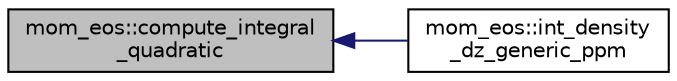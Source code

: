 digraph "mom_eos::compute_integral_quadratic"
{
 // INTERACTIVE_SVG=YES
  edge [fontname="Helvetica",fontsize="10",labelfontname="Helvetica",labelfontsize="10"];
  node [fontname="Helvetica",fontsize="10",shape=record];
  rankdir="LR";
  Node89 [label="mom_eos::compute_integral\l_quadratic",height=0.2,width=0.4,color="black", fillcolor="grey75", style="filled", fontcolor="black"];
  Node89 -> Node90 [dir="back",color="midnightblue",fontsize="10",style="solid",fontname="Helvetica"];
  Node90 [label="mom_eos::int_density\l_dz_generic_ppm",height=0.2,width=0.4,color="black", fillcolor="white", style="filled",URL="$namespacemom__eos.html#a594df0f0a5756c77a5c7e5a5c2e36a20"];
}
